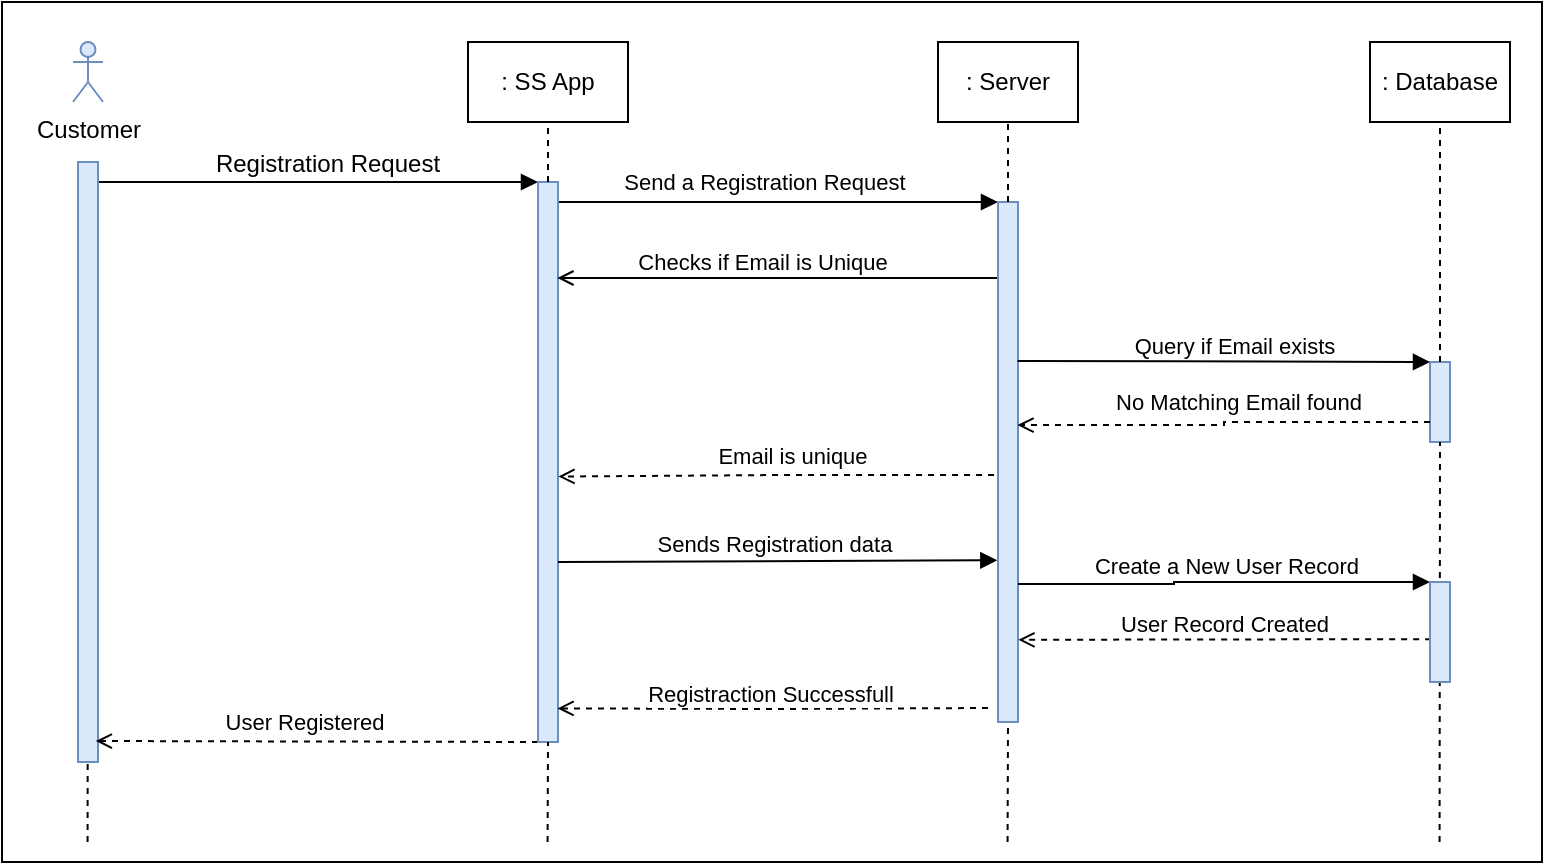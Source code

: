 <mxfile version="21.7.5" type="device">
  <diagram name="Page-1" id="Kr9L1xDWZkeS6lO7f3Op">
    <mxGraphModel dx="1570" dy="775" grid="1" gridSize="10" guides="1" tooltips="1" connect="1" arrows="1" fold="1" page="1" pageScale="1" pageWidth="827" pageHeight="1169" math="0" shadow="0">
      <root>
        <mxCell id="0" />
        <mxCell id="1" parent="0" />
        <mxCell id="LjISZe58Rca5JZu1_JYO-62" value="" style="rounded=0;whiteSpace=wrap;html=1;" vertex="1" parent="1">
          <mxGeometry x="40" y="60" width="770" height="430" as="geometry" />
        </mxCell>
        <mxCell id="LjISZe58Rca5JZu1_JYO-2" value=": SS App" style="rounded=0;whiteSpace=wrap;html=1;" vertex="1" parent="1">
          <mxGeometry x="273" y="80" width="80" height="40" as="geometry" />
        </mxCell>
        <mxCell id="LjISZe58Rca5JZu1_JYO-9" style="edgeStyle=orthogonalEdgeStyle;rounded=0;orthogonalLoop=1;jettySize=auto;html=1;exitX=0.75;exitY=0;exitDx=0;exitDy=0;entryX=0;entryY=0;entryDx=0;entryDy=0;endArrow=block;endFill=1;" edge="1" parent="1" source="LjISZe58Rca5JZu1_JYO-4" target="LjISZe58Rca5JZu1_JYO-5">
          <mxGeometry relative="1" as="geometry">
            <Array as="points">
              <mxPoint x="308" y="150" />
            </Array>
          </mxGeometry>
        </mxCell>
        <mxCell id="LjISZe58Rca5JZu1_JYO-4" value="" style="whiteSpace=wrap;html=1;fillColor=#dae8fc;strokeColor=#6c8ebf;" vertex="1" parent="1">
          <mxGeometry x="78" y="140" width="10" height="300" as="geometry" />
        </mxCell>
        <mxCell id="LjISZe58Rca5JZu1_JYO-22" style="edgeStyle=orthogonalEdgeStyle;rounded=0;orthogonalLoop=1;jettySize=auto;html=1;exitX=0;exitY=1;exitDx=0;exitDy=0;entryX=0.892;entryY=0.965;entryDx=0;entryDy=0;entryPerimeter=0;dashed=1;endArrow=open;endFill=0;" edge="1" parent="1" source="LjISZe58Rca5JZu1_JYO-5" target="LjISZe58Rca5JZu1_JYO-4">
          <mxGeometry relative="1" as="geometry">
            <mxPoint x="93" y="263" as="targetPoint" />
            <Array as="points">
              <mxPoint x="87" y="430" />
            </Array>
          </mxGeometry>
        </mxCell>
        <mxCell id="LjISZe58Rca5JZu1_JYO-54" value="User Registered" style="edgeLabel;html=1;align=center;verticalAlign=middle;resizable=0;points=[];" vertex="1" connectable="0" parent="LjISZe58Rca5JZu1_JYO-22">
          <mxGeometry x="0.072" y="3" relative="1" as="geometry">
            <mxPoint x="1" y="-13" as="offset" />
          </mxGeometry>
        </mxCell>
        <mxCell id="LjISZe58Rca5JZu1_JYO-31" style="edgeStyle=orthogonalEdgeStyle;rounded=0;orthogonalLoop=1;jettySize=auto;html=1;exitX=1;exitY=0.25;exitDx=0;exitDy=0;entryX=0;entryY=0;entryDx=0;entryDy=0;endArrow=block;endFill=1;" edge="1" parent="1" source="LjISZe58Rca5JZu1_JYO-5" target="LjISZe58Rca5JZu1_JYO-30">
          <mxGeometry relative="1" as="geometry">
            <Array as="points">
              <mxPoint x="318" y="160" />
            </Array>
          </mxGeometry>
        </mxCell>
        <mxCell id="LjISZe58Rca5JZu1_JYO-38" value="Send a Registration Request" style="edgeLabel;html=1;align=center;verticalAlign=middle;resizable=0;points=[];" vertex="1" connectable="0" parent="LjISZe58Rca5JZu1_JYO-31">
          <mxGeometry x="0.159" relative="1" as="geometry">
            <mxPoint y="-10" as="offset" />
          </mxGeometry>
        </mxCell>
        <mxCell id="LjISZe58Rca5JZu1_JYO-5" value="" style="whiteSpace=wrap;html=1;fillColor=#dae8fc;strokeColor=#6c8ebf;" vertex="1" parent="1">
          <mxGeometry x="308" y="150" width="10" height="280" as="geometry" />
        </mxCell>
        <mxCell id="LjISZe58Rca5JZu1_JYO-14" value="" style="endArrow=none;html=1;rounded=0;entryX=0.5;entryY=1;entryDx=0;entryDy=0;dashed=1;exitX=0.5;exitY=0;exitDx=0;exitDy=0;" edge="1" parent="1" source="LjISZe58Rca5JZu1_JYO-5" target="LjISZe58Rca5JZu1_JYO-2">
          <mxGeometry width="50" height="50" relative="1" as="geometry">
            <mxPoint x="313" y="190" as="sourcePoint" />
            <mxPoint x="433" y="210" as="targetPoint" />
          </mxGeometry>
        </mxCell>
        <mxCell id="LjISZe58Rca5JZu1_JYO-25" value="Customer" style="shape=umlActor;verticalLabelPosition=bottom;verticalAlign=top;html=1;outlineConnect=0;fillColor=#dae8fc;strokeColor=#6c8ebf;" vertex="1" parent="1">
          <mxGeometry x="75.5" y="80" width="15" height="30" as="geometry" />
        </mxCell>
        <mxCell id="LjISZe58Rca5JZu1_JYO-28" value="Registration Request" style="text;html=1;strokeColor=none;fillColor=none;align=center;verticalAlign=middle;whiteSpace=wrap;rounded=0;" vertex="1" parent="1">
          <mxGeometry x="143" y="126" width="120" height="30" as="geometry" />
        </mxCell>
        <mxCell id="LjISZe58Rca5JZu1_JYO-29" value=": Server" style="rounded=0;whiteSpace=wrap;html=1;" vertex="1" parent="1">
          <mxGeometry x="508" y="80" width="70" height="40" as="geometry" />
        </mxCell>
        <mxCell id="LjISZe58Rca5JZu1_JYO-32" style="edgeStyle=orthogonalEdgeStyle;rounded=0;orthogonalLoop=1;jettySize=auto;html=1;exitX=0;exitY=0.25;exitDx=0;exitDy=0;entryX=0.97;entryY=0.171;entryDx=0;entryDy=0;entryPerimeter=0;endArrow=open;endFill=0;" edge="1" parent="1" source="LjISZe58Rca5JZu1_JYO-30" target="LjISZe58Rca5JZu1_JYO-5">
          <mxGeometry relative="1" as="geometry">
            <mxPoint x="323" y="198" as="targetPoint" />
            <Array as="points">
              <mxPoint x="538" y="198" />
              <mxPoint x="318" y="198" />
            </Array>
          </mxGeometry>
        </mxCell>
        <mxCell id="LjISZe58Rca5JZu1_JYO-40" value="Checks if Email is Unique" style="edgeLabel;html=1;align=center;verticalAlign=middle;resizable=0;points=[];" vertex="1" connectable="0" parent="LjISZe58Rca5JZu1_JYO-32">
          <mxGeometry x="0.171" y="-2" relative="1" as="geometry">
            <mxPoint y="-6" as="offset" />
          </mxGeometry>
        </mxCell>
        <mxCell id="LjISZe58Rca5JZu1_JYO-30" value="" style="whiteSpace=wrap;html=1;fillColor=#dae8fc;strokeColor=#6c8ebf;" vertex="1" parent="1">
          <mxGeometry x="538" y="160" width="10" height="260" as="geometry" />
        </mxCell>
        <mxCell id="LjISZe58Rca5JZu1_JYO-33" value=": Database" style="rounded=0;whiteSpace=wrap;html=1;" vertex="1" parent="1">
          <mxGeometry x="724" y="80" width="70" height="40" as="geometry" />
        </mxCell>
        <mxCell id="LjISZe58Rca5JZu1_JYO-34" value="" style="whiteSpace=wrap;html=1;fillColor=#dae8fc;strokeColor=#6c8ebf;" vertex="1" parent="1">
          <mxGeometry x="754" y="240" width="10" height="40" as="geometry" />
        </mxCell>
        <mxCell id="LjISZe58Rca5JZu1_JYO-35" style="edgeStyle=orthogonalEdgeStyle;rounded=0;orthogonalLoop=1;jettySize=auto;html=1;endArrow=block;endFill=1;exitX=0.975;exitY=0.306;exitDx=0;exitDy=0;entryX=0;entryY=0;entryDx=0;entryDy=0;exitPerimeter=0;" edge="1" parent="1" source="LjISZe58Rca5JZu1_JYO-30" target="LjISZe58Rca5JZu1_JYO-34">
          <mxGeometry relative="1" as="geometry">
            <mxPoint x="549" y="180" as="sourcePoint" />
            <mxPoint x="702" y="236" as="targetPoint" />
            <Array as="points">
              <mxPoint x="626" y="240" />
              <mxPoint x="703" y="240" />
            </Array>
          </mxGeometry>
        </mxCell>
        <mxCell id="LjISZe58Rca5JZu1_JYO-39" value="Query if Email exists" style="edgeLabel;html=1;align=center;verticalAlign=middle;resizable=0;points=[];" vertex="1" connectable="0" parent="LjISZe58Rca5JZu1_JYO-35">
          <mxGeometry x="-0.012" relative="1" as="geometry">
            <mxPoint x="6" y="-8" as="offset" />
          </mxGeometry>
        </mxCell>
        <mxCell id="LjISZe58Rca5JZu1_JYO-42" style="edgeStyle=orthogonalEdgeStyle;rounded=0;orthogonalLoop=1;jettySize=auto;html=1;exitX=0;exitY=0.75;exitDx=0;exitDy=0;dashed=1;endArrow=open;endFill=0;entryX=0.975;entryY=0.429;entryDx=0;entryDy=0;entryPerimeter=0;" edge="1" parent="1" source="LjISZe58Rca5JZu1_JYO-34" target="LjISZe58Rca5JZu1_JYO-30">
          <mxGeometry relative="1" as="geometry">
            <mxPoint x="703.0" y="272.8" as="sourcePoint" />
            <mxPoint x="552.42" y="272" as="targetPoint" />
            <Array as="points" />
          </mxGeometry>
        </mxCell>
        <mxCell id="LjISZe58Rca5JZu1_JYO-43" value="No Matching Email found" style="edgeLabel;html=1;align=center;verticalAlign=middle;resizable=0;points=[];" vertex="1" connectable="0" parent="LjISZe58Rca5JZu1_JYO-42">
          <mxGeometry x="-0.063" relative="1" as="geometry">
            <mxPoint x="1" y="-10" as="offset" />
          </mxGeometry>
        </mxCell>
        <mxCell id="LjISZe58Rca5JZu1_JYO-44" style="edgeStyle=orthogonalEdgeStyle;rounded=0;orthogonalLoop=1;jettySize=auto;html=1;exitX=-0.196;exitY=0.525;exitDx=0;exitDy=0;exitPerimeter=0;dashed=1;endArrow=open;endFill=0;entryX=1.023;entryY=0.526;entryDx=0;entryDy=0;entryPerimeter=0;" edge="1" parent="1" source="LjISZe58Rca5JZu1_JYO-30" target="LjISZe58Rca5JZu1_JYO-5">
          <mxGeometry relative="1" as="geometry">
            <mxPoint x="711" y="282" as="sourcePoint" />
            <mxPoint x="563" y="282" as="targetPoint" />
            <Array as="points" />
          </mxGeometry>
        </mxCell>
        <mxCell id="LjISZe58Rca5JZu1_JYO-45" value="Email is unique" style="edgeLabel;html=1;align=center;verticalAlign=middle;resizable=0;points=[];" vertex="1" connectable="0" parent="LjISZe58Rca5JZu1_JYO-44">
          <mxGeometry x="-0.063" relative="1" as="geometry">
            <mxPoint x="1" y="-10" as="offset" />
          </mxGeometry>
        </mxCell>
        <mxCell id="LjISZe58Rca5JZu1_JYO-46" style="edgeStyle=orthogonalEdgeStyle;rounded=0;orthogonalLoop=1;jettySize=auto;html=1;endArrow=block;endFill=1;entryX=-0.035;entryY=0.689;entryDx=0;entryDy=0;entryPerimeter=0;" edge="1" parent="1" target="LjISZe58Rca5JZu1_JYO-30">
          <mxGeometry relative="1" as="geometry">
            <mxPoint x="323" y="340" as="sourcePoint" />
            <mxPoint x="712" y="246" as="targetPoint" />
            <Array as="points">
              <mxPoint x="318" y="340" />
              <mxPoint x="538" y="340" />
            </Array>
          </mxGeometry>
        </mxCell>
        <mxCell id="LjISZe58Rca5JZu1_JYO-47" value="Sends Registration data" style="edgeLabel;html=1;align=center;verticalAlign=middle;resizable=0;points=[];" vertex="1" connectable="0" parent="LjISZe58Rca5JZu1_JYO-46">
          <mxGeometry x="-0.012" relative="1" as="geometry">
            <mxPoint x="2" y="-9" as="offset" />
          </mxGeometry>
        </mxCell>
        <mxCell id="LjISZe58Rca5JZu1_JYO-48" style="edgeStyle=orthogonalEdgeStyle;rounded=0;orthogonalLoop=1;jettySize=auto;html=1;endArrow=block;endFill=1;entryX=0;entryY=0;entryDx=0;entryDy=0;" edge="1" parent="1" target="LjISZe58Rca5JZu1_JYO-61">
          <mxGeometry relative="1" as="geometry">
            <mxPoint x="548" y="351" as="sourcePoint" />
            <mxPoint x="703.0" y="350.35" as="targetPoint" />
            <Array as="points">
              <mxPoint x="626" y="351" />
            </Array>
          </mxGeometry>
        </mxCell>
        <mxCell id="LjISZe58Rca5JZu1_JYO-49" value="Create a New User Record" style="edgeLabel;html=1;align=center;verticalAlign=middle;resizable=0;points=[];" vertex="1" connectable="0" parent="LjISZe58Rca5JZu1_JYO-48">
          <mxGeometry x="-0.012" relative="1" as="geometry">
            <mxPoint x="2" y="-8" as="offset" />
          </mxGeometry>
        </mxCell>
        <mxCell id="LjISZe58Rca5JZu1_JYO-50" style="edgeStyle=orthogonalEdgeStyle;rounded=0;orthogonalLoop=1;jettySize=auto;html=1;exitX=0.058;exitY=0.573;exitDx=0;exitDy=0;exitPerimeter=0;entryX=1.022;entryY=0.842;entryDx=0;entryDy=0;entryPerimeter=0;dashed=1;endArrow=open;endFill=0;" edge="1" parent="1" source="LjISZe58Rca5JZu1_JYO-61" target="LjISZe58Rca5JZu1_JYO-30">
          <mxGeometry relative="1" as="geometry">
            <mxPoint x="318" y="263" as="sourcePoint" />
            <mxPoint x="98" y="263" as="targetPoint" />
            <Array as="points" />
          </mxGeometry>
        </mxCell>
        <mxCell id="LjISZe58Rca5JZu1_JYO-51" value="User Record Created" style="edgeLabel;html=1;align=center;verticalAlign=middle;resizable=0;points=[];" vertex="1" connectable="0" parent="LjISZe58Rca5JZu1_JYO-50">
          <mxGeometry x="0.023" y="3" relative="1" as="geometry">
            <mxPoint x="1" y="-11" as="offset" />
          </mxGeometry>
        </mxCell>
        <mxCell id="LjISZe58Rca5JZu1_JYO-52" style="edgeStyle=orthogonalEdgeStyle;rounded=0;orthogonalLoop=1;jettySize=auto;html=1;entryX=0.978;entryY=0.94;entryDx=0;entryDy=0;entryPerimeter=0;dashed=1;endArrow=open;endFill=0;" edge="1" parent="1" target="LjISZe58Rca5JZu1_JYO-5">
          <mxGeometry relative="1" as="geometry">
            <mxPoint x="533" y="413" as="sourcePoint" />
            <mxPoint x="558" y="406" as="targetPoint" />
            <Array as="points" />
          </mxGeometry>
        </mxCell>
        <mxCell id="LjISZe58Rca5JZu1_JYO-53" value="Registraction Successfull" style="edgeLabel;html=1;align=center;verticalAlign=middle;resizable=0;points=[];" vertex="1" connectable="0" parent="LjISZe58Rca5JZu1_JYO-52">
          <mxGeometry x="0.023" y="3" relative="1" as="geometry">
            <mxPoint y="-10" as="offset" />
          </mxGeometry>
        </mxCell>
        <mxCell id="LjISZe58Rca5JZu1_JYO-55" value="" style="endArrow=none;html=1;rounded=0;entryX=0.5;entryY=1;entryDx=0;entryDy=0;dashed=1;exitX=0.5;exitY=0;exitDx=0;exitDy=0;" edge="1" parent="1" source="LjISZe58Rca5JZu1_JYO-30" target="LjISZe58Rca5JZu1_JYO-29">
          <mxGeometry width="50" height="50" relative="1" as="geometry">
            <mxPoint x="542.79" y="156" as="sourcePoint" />
            <mxPoint x="542.79" y="126" as="targetPoint" />
          </mxGeometry>
        </mxCell>
        <mxCell id="LjISZe58Rca5JZu1_JYO-56" value="" style="endArrow=none;html=1;rounded=0;entryX=0.5;entryY=1;entryDx=0;entryDy=0;dashed=1;exitX=0.5;exitY=0;exitDx=0;exitDy=0;" edge="1" parent="1" source="LjISZe58Rca5JZu1_JYO-34" target="LjISZe58Rca5JZu1_JYO-33">
          <mxGeometry width="50" height="50" relative="1" as="geometry">
            <mxPoint x="604" y="170" as="sourcePoint" />
            <mxPoint x="604" y="130" as="targetPoint" />
          </mxGeometry>
        </mxCell>
        <mxCell id="LjISZe58Rca5JZu1_JYO-57" value="" style="endArrow=none;html=1;rounded=0;dashed=1;exitX=0.5;exitY=0;exitDx=0;exitDy=0;" edge="1" parent="1" target="LjISZe58Rca5JZu1_JYO-4">
          <mxGeometry width="50" height="50" relative="1" as="geometry">
            <mxPoint x="82.79" y="480" as="sourcePoint" />
            <mxPoint x="82.79" y="440" as="targetPoint" />
          </mxGeometry>
        </mxCell>
        <mxCell id="LjISZe58Rca5JZu1_JYO-58" value="" style="endArrow=none;html=1;rounded=0;dashed=1;exitX=0.5;exitY=0;exitDx=0;exitDy=0;entryX=0.5;entryY=1;entryDx=0;entryDy=0;" edge="1" parent="1" target="LjISZe58Rca5JZu1_JYO-5">
          <mxGeometry width="50" height="50" relative="1" as="geometry">
            <mxPoint x="312.79" y="480" as="sourcePoint" />
            <mxPoint x="313" y="440" as="targetPoint" />
          </mxGeometry>
        </mxCell>
        <mxCell id="LjISZe58Rca5JZu1_JYO-59" value="" style="endArrow=none;html=1;rounded=0;dashed=1;exitX=0.5;exitY=0;exitDx=0;exitDy=0;entryX=0.5;entryY=1;entryDx=0;entryDy=0;" edge="1" parent="1" target="LjISZe58Rca5JZu1_JYO-30">
          <mxGeometry width="50" height="50" relative="1" as="geometry">
            <mxPoint x="542.79" y="480" as="sourcePoint" />
            <mxPoint x="543" y="440" as="targetPoint" />
          </mxGeometry>
        </mxCell>
        <mxCell id="LjISZe58Rca5JZu1_JYO-60" value="" style="endArrow=none;html=1;rounded=0;dashed=1;exitX=0.5;exitY=0;exitDx=0;exitDy=0;entryX=0.5;entryY=1;entryDx=0;entryDy=0;" edge="1" parent="1" target="LjISZe58Rca5JZu1_JYO-34">
          <mxGeometry width="50" height="50" relative="1" as="geometry">
            <mxPoint x="758.79" y="480" as="sourcePoint" />
            <mxPoint x="759" y="440" as="targetPoint" />
          </mxGeometry>
        </mxCell>
        <mxCell id="LjISZe58Rca5JZu1_JYO-61" value="" style="whiteSpace=wrap;html=1;fillColor=#dae8fc;strokeColor=#6c8ebf;" vertex="1" parent="1">
          <mxGeometry x="754" y="350" width="10" height="50" as="geometry" />
        </mxCell>
      </root>
    </mxGraphModel>
  </diagram>
</mxfile>

